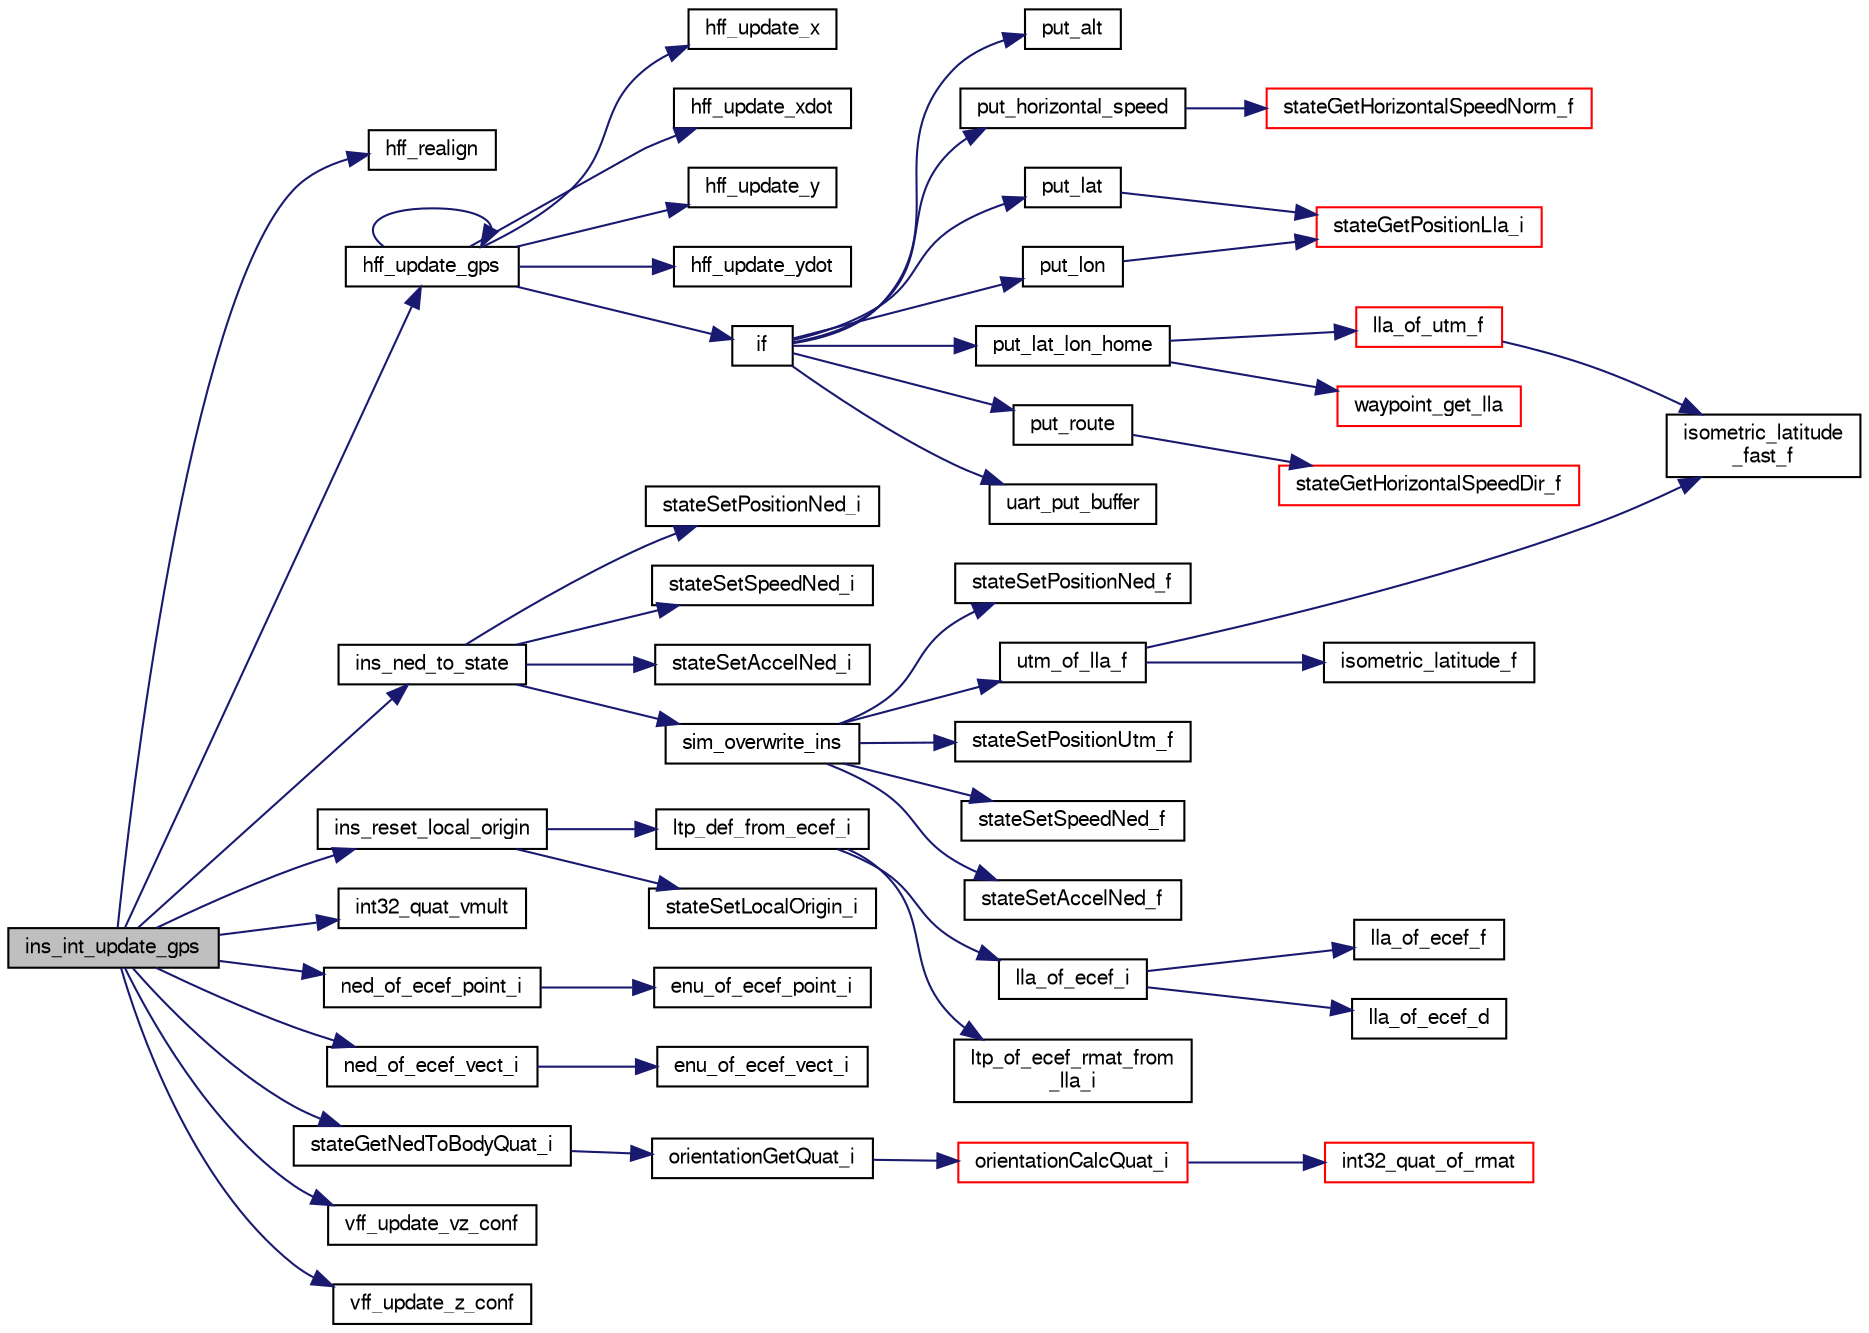 digraph "ins_int_update_gps"
{
  edge [fontname="FreeSans",fontsize="10",labelfontname="FreeSans",labelfontsize="10"];
  node [fontname="FreeSans",fontsize="10",shape=record];
  rankdir="LR";
  Node1 [label="ins_int_update_gps",height=0.2,width=0.4,color="black", fillcolor="grey75", style="filled", fontcolor="black"];
  Node1 -> Node2 [color="midnightblue",fontsize="10",style="solid",fontname="FreeSans"];
  Node2 [label="hff_realign",height=0.2,width=0.4,color="black", fillcolor="white", style="filled",URL="$hf__float_8c.html#acb140c9500b7043677ca01d5ffa184df"];
  Node1 -> Node3 [color="midnightblue",fontsize="10",style="solid",fontname="FreeSans"];
  Node3 [label="hff_update_gps",height=0.2,width=0.4,color="black", fillcolor="white", style="filled",URL="$hf__float_8c.html#a72f310874029d3bec298c7161601a57e"];
  Node3 -> Node3 [color="midnightblue",fontsize="10",style="solid",fontname="FreeSans"];
  Node3 -> Node4 [color="midnightblue",fontsize="10",style="solid",fontname="FreeSans"];
  Node4 [label="hff_update_x",height=0.2,width=0.4,color="black", fillcolor="white", style="filled",URL="$hf__float_8c.html#a2ffc770376776473d68d000e5b24b669"];
  Node3 -> Node5 [color="midnightblue",fontsize="10",style="solid",fontname="FreeSans"];
  Node5 [label="hff_update_xdot",height=0.2,width=0.4,color="black", fillcolor="white", style="filled",URL="$hf__float_8c.html#a9f81e2e80dcce14b4f1df428c5c8745d"];
  Node3 -> Node6 [color="midnightblue",fontsize="10",style="solid",fontname="FreeSans"];
  Node6 [label="hff_update_y",height=0.2,width=0.4,color="black", fillcolor="white", style="filled",URL="$hf__float_8c.html#a71b7f7c69e39524d4119c921acfacba9"];
  Node3 -> Node7 [color="midnightblue",fontsize="10",style="solid",fontname="FreeSans"];
  Node7 [label="hff_update_ydot",height=0.2,width=0.4,color="black", fillcolor="white", style="filled",URL="$hf__float_8c.html#a19c12c9194c64b92c55ea848272566f0"];
  Node3 -> Node8 [color="midnightblue",fontsize="10",style="solid",fontname="FreeSans"];
  Node8 [label="if",height=0.2,width=0.4,color="black", fillcolor="white", style="filled",URL="$e__identification__fr_8c.html#a92cffae21318c1d983c63f3afa2a8d87"];
  Node8 -> Node9 [color="midnightblue",fontsize="10",style="solid",fontname="FreeSans"];
  Node9 [label="put_alt",height=0.2,width=0.4,color="black", fillcolor="white", style="filled",URL="$e__identification__fr_8c.html#af46aee3f4ea5943261ce0a748645d5ab"];
  Node8 -> Node10 [color="midnightblue",fontsize="10",style="solid",fontname="FreeSans"];
  Node10 [label="put_horizontal_speed",height=0.2,width=0.4,color="black", fillcolor="white", style="filled",URL="$e__identification__fr_8c.html#ad38b113b8c749a0ad70f3226ce4be6c8"];
  Node10 -> Node11 [color="midnightblue",fontsize="10",style="solid",fontname="FreeSans"];
  Node11 [label="stateGetHorizontalSpeedNorm_f",height=0.2,width=0.4,color="red", fillcolor="white", style="filled",URL="$group__state__velocity.html#ga1396b84069296dc0353f25281a472c08",tooltip="Get norm of horizontal ground speed (float). "];
  Node8 -> Node12 [color="midnightblue",fontsize="10",style="solid",fontname="FreeSans"];
  Node12 [label="put_lat",height=0.2,width=0.4,color="black", fillcolor="white", style="filled",URL="$e__identification__fr_8c.html#abe4d49e345383266eb45de2d01dc9998"];
  Node12 -> Node13 [color="midnightblue",fontsize="10",style="solid",fontname="FreeSans"];
  Node13 [label="stateGetPositionLla_i",height=0.2,width=0.4,color="red", fillcolor="white", style="filled",URL="$group__state__position.html#ga99473409b740a26c0e2b9a5bd8e9defb",tooltip="Get position in LLA coordinates (int). "];
  Node8 -> Node14 [color="midnightblue",fontsize="10",style="solid",fontname="FreeSans"];
  Node14 [label="put_lat_lon_home",height=0.2,width=0.4,color="black", fillcolor="white", style="filled",URL="$e__identification__fr_8c.html#ab86f66c5c2a551aabe930fff3a5120d3"];
  Node14 -> Node15 [color="midnightblue",fontsize="10",style="solid",fontname="FreeSans"];
  Node15 [label="lla_of_utm_f",height=0.2,width=0.4,color="red", fillcolor="white", style="filled",URL="$pprz__geodetic__float_8c.html#a30c2e47ec9a898079c04e8b08496b455"];
  Node15 -> Node16 [color="midnightblue",fontsize="10",style="solid",fontname="FreeSans"];
  Node16 [label="isometric_latitude\l_fast_f",height=0.2,width=0.4,color="black", fillcolor="white", style="filled",URL="$pprz__geodetic__float_8c.html#a21ea1b369f7d4abd984fb89c488dde24"];
  Node14 -> Node17 [color="midnightblue",fontsize="10",style="solid",fontname="FreeSans"];
  Node17 [label="waypoint_get_lla",height=0.2,width=0.4,color="red", fillcolor="white", style="filled",URL="$nav_2waypoints_8c.html#a2ed9112b04893275873729d03176f490",tooltip="Get LLA coordinates of waypoint. "];
  Node8 -> Node18 [color="midnightblue",fontsize="10",style="solid",fontname="FreeSans"];
  Node18 [label="put_lon",height=0.2,width=0.4,color="black", fillcolor="white", style="filled",URL="$e__identification__fr_8c.html#a58d75f9f286ae788eb5a93131c69b9cf"];
  Node18 -> Node13 [color="midnightblue",fontsize="10",style="solid",fontname="FreeSans"];
  Node8 -> Node19 [color="midnightblue",fontsize="10",style="solid",fontname="FreeSans"];
  Node19 [label="put_route",height=0.2,width=0.4,color="black", fillcolor="white", style="filled",URL="$e__identification__fr_8c.html#ad697ac22d1fafd997a6033c81aac40c9"];
  Node19 -> Node20 [color="midnightblue",fontsize="10",style="solid",fontname="FreeSans"];
  Node20 [label="stateGetHorizontalSpeedDir_f",height=0.2,width=0.4,color="red", fillcolor="white", style="filled",URL="$group__state__velocity.html#ga6f8b83126a235daea584aa9ce97f7fac",tooltip="Get dir of horizontal ground speed (float). "];
  Node8 -> Node21 [color="midnightblue",fontsize="10",style="solid",fontname="FreeSans"];
  Node21 [label="uart_put_buffer",height=0.2,width=0.4,color="black", fillcolor="white", style="filled",URL="$chibios_2mcu__periph_2uart__arch_8c.html#aafe5af02ef8bf915fcd76d39896174a3",tooltip="Uart transmit buffer implementation. "];
  Node1 -> Node22 [color="midnightblue",fontsize="10",style="solid",fontname="FreeSans"];
  Node22 [label="ins_ned_to_state",height=0.2,width=0.4,color="black", fillcolor="white", style="filled",URL="$ins__int_8c.html#a906e42c3bdc95d6fa78d129fbf20719e",tooltip="copy position and speed to state interface "];
  Node22 -> Node23 [color="midnightblue",fontsize="10",style="solid",fontname="FreeSans"];
  Node23 [label="stateSetPositionNed_i",height=0.2,width=0.4,color="black", fillcolor="white", style="filled",URL="$group__state__position.html#ga83bd9c7ef9bfff9ff41a5d290be52438",tooltip="Set position from local NED coordinates (int). "];
  Node22 -> Node24 [color="midnightblue",fontsize="10",style="solid",fontname="FreeSans"];
  Node24 [label="stateSetSpeedNed_i",height=0.2,width=0.4,color="black", fillcolor="white", style="filled",URL="$group__state__velocity.html#gaa6cbe14043ae394f4994ac02bee85644",tooltip="Set ground speed in local NED coordinates (int). "];
  Node22 -> Node25 [color="midnightblue",fontsize="10",style="solid",fontname="FreeSans"];
  Node25 [label="stateSetAccelNed_i",height=0.2,width=0.4,color="black", fillcolor="white", style="filled",URL="$group__state__acceleration.html#ga44bccfd32b2928abef6b08c4f867c1be",tooltip="Set acceleration in NED coordinates (int). "];
  Node22 -> Node26 [color="midnightblue",fontsize="10",style="solid",fontname="FreeSans"];
  Node26 [label="sim_overwrite_ins",height=0.2,width=0.4,color="black", fillcolor="white", style="filled",URL="$nps__autopilot_8h.html#a636593c9bb6482b2a36d64bef4975310"];
  Node26 -> Node27 [color="midnightblue",fontsize="10",style="solid",fontname="FreeSans"];
  Node27 [label="stateSetPositionNed_f",height=0.2,width=0.4,color="black", fillcolor="white", style="filled",URL="$group__state__position.html#ga9ff9643cd109a27a481d5883652d0f08",tooltip="Set position from local NED coordinates (float). "];
  Node26 -> Node28 [color="midnightblue",fontsize="10",style="solid",fontname="FreeSans"];
  Node28 [label="utm_of_lla_f",height=0.2,width=0.4,color="black", fillcolor="white", style="filled",URL="$pprz__geodetic__float_8c.html#af99d4775df518f30b741b49c26eceedd"];
  Node28 -> Node29 [color="midnightblue",fontsize="10",style="solid",fontname="FreeSans"];
  Node29 [label="isometric_latitude_f",height=0.2,width=0.4,color="black", fillcolor="white", style="filled",URL="$pprz__geodetic__float_8c.html#a25c5bd31de0ea0d0caf14a0d217ad3ea"];
  Node28 -> Node16 [color="midnightblue",fontsize="10",style="solid",fontname="FreeSans"];
  Node26 -> Node30 [color="midnightblue",fontsize="10",style="solid",fontname="FreeSans"];
  Node30 [label="stateSetPositionUtm_f",height=0.2,width=0.4,color="black", fillcolor="white", style="filled",URL="$group__state__position.html#gac6c73e42fc6b5891cb23454ad9c68c92",tooltip="Set position from UTM coordinates (float). "];
  Node26 -> Node31 [color="midnightblue",fontsize="10",style="solid",fontname="FreeSans"];
  Node31 [label="stateSetSpeedNed_f",height=0.2,width=0.4,color="black", fillcolor="white", style="filled",URL="$group__state__velocity.html#gae6549b15cd961047c89481ab2d87171f",tooltip="Set ground speed in local NED coordinates (float). "];
  Node26 -> Node32 [color="midnightblue",fontsize="10",style="solid",fontname="FreeSans"];
  Node32 [label="stateSetAccelNed_f",height=0.2,width=0.4,color="black", fillcolor="white", style="filled",URL="$group__state__acceleration.html#ga27b8f24af6ddce14389efaa5ec119967",tooltip="Set acceleration in NED coordinates (float). "];
  Node1 -> Node33 [color="midnightblue",fontsize="10",style="solid",fontname="FreeSans"];
  Node33 [label="ins_reset_local_origin",height=0.2,width=0.4,color="black", fillcolor="white", style="filled",URL="$ins__int_8c.html#a14cb66a86c67d8b9216a8c12f58c311b",tooltip="INS local origin reset. "];
  Node33 -> Node34 [color="midnightblue",fontsize="10",style="solid",fontname="FreeSans"];
  Node34 [label="ltp_def_from_ecef_i",height=0.2,width=0.4,color="black", fillcolor="white", style="filled",URL="$group__math__geodetic__int.html#ga5afd098a83e572b854e157486ccb569f"];
  Node34 -> Node35 [color="midnightblue",fontsize="10",style="solid",fontname="FreeSans"];
  Node35 [label="lla_of_ecef_i",height=0.2,width=0.4,color="black", fillcolor="white", style="filled",URL="$group__math__geodetic__int.html#gaea47a32071c2427f895fcb1df32c4e23",tooltip="Convert a ECEF to LLA. "];
  Node35 -> Node36 [color="midnightblue",fontsize="10",style="solid",fontname="FreeSans"];
  Node36 [label="lla_of_ecef_f",height=0.2,width=0.4,color="black", fillcolor="white", style="filled",URL="$pprz__geodetic__float_8c.html#adecd186d51b41b09f0cad928c0d2f68e"];
  Node35 -> Node37 [color="midnightblue",fontsize="10",style="solid",fontname="FreeSans"];
  Node37 [label="lla_of_ecef_d",height=0.2,width=0.4,color="black", fillcolor="white", style="filled",URL="$group__math__geodetic__double.html#ga9d3464ccabcd97db9fb4e1c7d25dfe16"];
  Node34 -> Node38 [color="midnightblue",fontsize="10",style="solid",fontname="FreeSans"];
  Node38 [label="ltp_of_ecef_rmat_from\l_lla_i",height=0.2,width=0.4,color="black", fillcolor="white", style="filled",URL="$group__math__geodetic__int.html#ga6b7ff6661d7385053cc297340d6a5cc9"];
  Node33 -> Node39 [color="midnightblue",fontsize="10",style="solid",fontname="FreeSans"];
  Node39 [label="stateSetLocalOrigin_i",height=0.2,width=0.4,color="black", fillcolor="white", style="filled",URL="$group__state__position.html#gacc086fcd500269371c8c6eabbf3d557e",tooltip="Set the local (flat earth) coordinate frame origin (int). "];
  Node1 -> Node40 [color="midnightblue",fontsize="10",style="solid",fontname="FreeSans"];
  Node40 [label="int32_quat_vmult",height=0.2,width=0.4,color="black", fillcolor="white", style="filled",URL="$group__math__algebra__int.html#gaaff21c8123f18d9cc35a508791489263",tooltip="rotate 3D vector by quaternion. "];
  Node1 -> Node41 [color="midnightblue",fontsize="10",style="solid",fontname="FreeSans"];
  Node41 [label="ned_of_ecef_point_i",height=0.2,width=0.4,color="black", fillcolor="white", style="filled",URL="$group__math__geodetic__int.html#ga9307e97057d51e781def8a03dea804f6",tooltip="Convert a point from ECEF to local NED. "];
  Node41 -> Node42 [color="midnightblue",fontsize="10",style="solid",fontname="FreeSans"];
  Node42 [label="enu_of_ecef_point_i",height=0.2,width=0.4,color="black", fillcolor="white", style="filled",URL="$group__math__geodetic__int.html#ga85bcbfc73a43b120465422ec55647573",tooltip="Convert a point from ECEF to local ENU. "];
  Node1 -> Node43 [color="midnightblue",fontsize="10",style="solid",fontname="FreeSans"];
  Node43 [label="ned_of_ecef_vect_i",height=0.2,width=0.4,color="black", fillcolor="white", style="filled",URL="$group__math__geodetic__int.html#gab4eda479f4c01e96082d8a352f16cfea",tooltip="Rotate a vector from ECEF to NED. "];
  Node43 -> Node44 [color="midnightblue",fontsize="10",style="solid",fontname="FreeSans"];
  Node44 [label="enu_of_ecef_vect_i",height=0.2,width=0.4,color="black", fillcolor="white", style="filled",URL="$group__math__geodetic__int.html#gaf0ee62cd162ca87bc294be6cfd107986",tooltip="Rotate a vector from ECEF to ENU. "];
  Node1 -> Node45 [color="midnightblue",fontsize="10",style="solid",fontname="FreeSans"];
  Node45 [label="stateGetNedToBodyQuat_i",height=0.2,width=0.4,color="black", fillcolor="white", style="filled",URL="$group__state__attitude.html#ga28e5de0a4822cabcfe8350e2343111ce",tooltip="Get vehicle body attitude quaternion (int). "];
  Node45 -> Node46 [color="midnightblue",fontsize="10",style="solid",fontname="FreeSans"];
  Node46 [label="orientationGetQuat_i",height=0.2,width=0.4,color="black", fillcolor="white", style="filled",URL="$group__math__orientation__representation.html#ga86b153b2106a638cef8e314125c47306",tooltip="Get vehicle body attitude quaternion (int). "];
  Node46 -> Node47 [color="midnightblue",fontsize="10",style="solid",fontname="FreeSans"];
  Node47 [label="orientationCalcQuat_i",height=0.2,width=0.4,color="red", fillcolor="white", style="filled",URL="$group__math__orientation__representation.html#gaa411e2093feec3fef9e18c4a52b74c38"];
  Node47 -> Node48 [color="midnightblue",fontsize="10",style="solid",fontname="FreeSans"];
  Node48 [label="int32_quat_of_rmat",height=0.2,width=0.4,color="red", fillcolor="white", style="filled",URL="$group__math__algebra__int.html#ga492c7dfcb9089c8bdb0d20d89089b542",tooltip="Quaternion from rotation matrix. "];
  Node1 -> Node49 [color="midnightblue",fontsize="10",style="solid",fontname="FreeSans"];
  Node49 [label="vff_update_vz_conf",height=0.2,width=0.4,color="black", fillcolor="white", style="filled",URL="$vf__extended__float_8c.html#a7d74fd7f8f95cece04e3c147e409f935"];
  Node1 -> Node50 [color="midnightblue",fontsize="10",style="solid",fontname="FreeSans"];
  Node50 [label="vff_update_z_conf",height=0.2,width=0.4,color="black", fillcolor="white", style="filled",URL="$vf__extended__float_8c.html#a383a56a1eaa73890c3b6ca0599c3fb67"];
}
